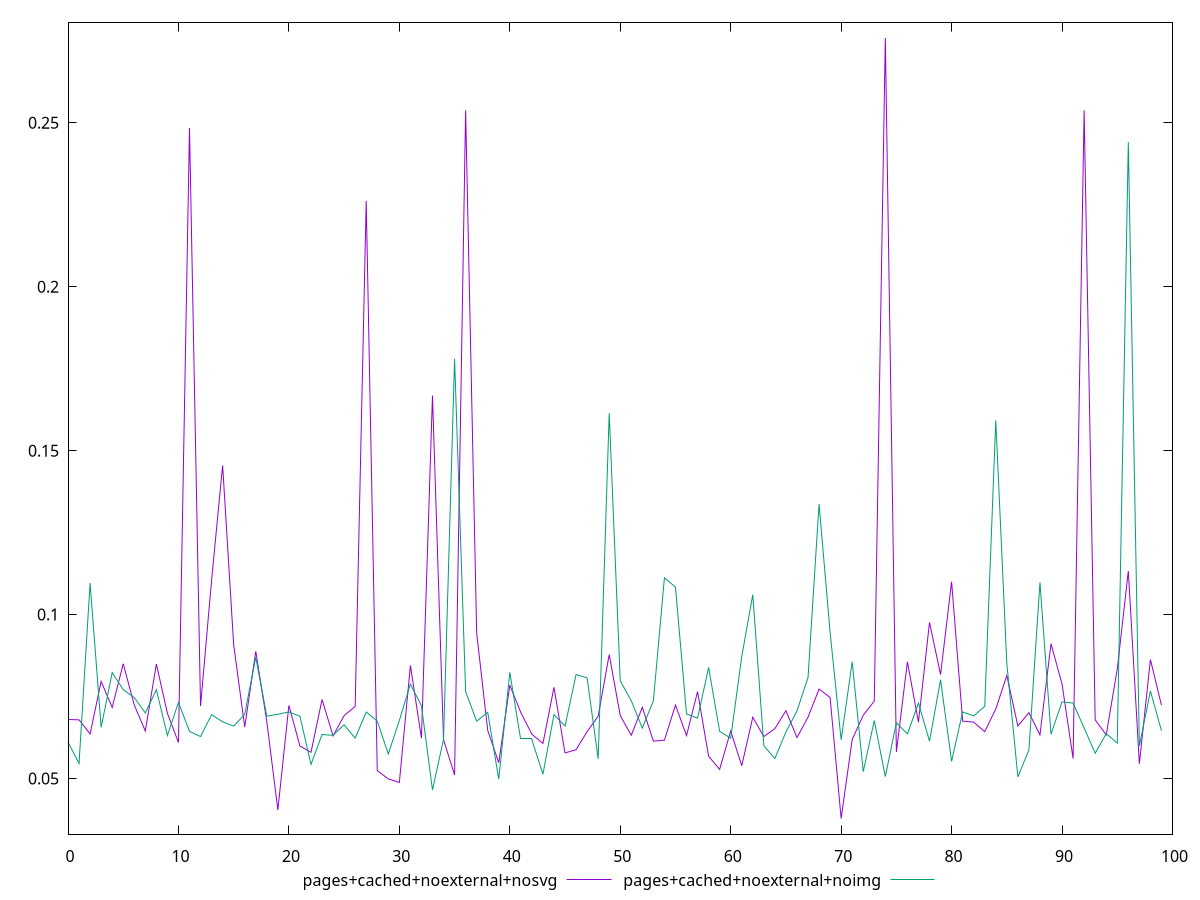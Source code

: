 reset
set terminal svg size 640, 500
set output "reprap/network-rtt/comparison/line/7_vs_8.svg"

$pagesCachedNoexternalNosvg <<EOF
0 0.068
1 0.0679
2 0.06359999999999999
3 0.0796
4 0.0717
5 0.08499999999999999
6 0.07239999999999999
7 0.0645
8 0.08489999999999999
9 0.06989999999999999
10 0.061
11 0.24839999999999998
12 0.0721
13 0.1105
14 0.14550000000000002
15 0.0908
16 0.0657
17 0.08879999999999999
18 0.0674
19 0.040400000000000005
20 0.07229999999999999
21 0.059899999999999995
22 0.057999999999999996
23 0.0741
24 0.063
25 0.0692
26 0.072
27 0.22619999999999998
28 0.05239999999999999
29 0.0499
30 0.048799999999999996
31 0.0845
32 0.062299999999999994
33 0.16679999999999998
34 0.061799999999999994
35 0.0511
36 0.25379999999999997
37 0.09440000000000001
38 0.0647
39 0.0548
40 0.0785
41 0.0701
42 0.0635
43 0.0607
44 0.07780000000000001
45 0.05779999999999999
46 0.05879999999999999
47 0.0643
48 0.06899999999999999
49 0.08779999999999999
50 0.0692
51 0.06319999999999999
52 0.0717
53 0.061399999999999996
54 0.06169999999999999
55 0.07239999999999999
56 0.0631
57 0.0765
58 0.05679999999999999
59 0.05280000000000001
60 0.0645
61 0.053899999999999997
62 0.0687
63 0.0628
64 0.06520000000000001
65 0.0707
66 0.0625
67 0.0687
68 0.0773
69 0.0747
70 0.0378
71 0.0619
72 0.06929999999999999
73 0.0736
74 0.2759
75 0.0581
76 0.0856
77 0.0672
78 0.09759999999999999
79 0.0817
80 0.11
81 0.0675
82 0.0672
83 0.0643
84 0.07119999999999999
85 0.08139999999999999
86 0.066
87 0.0701
88 0.0633
89 0.0911
90 0.0788
91 0.056100000000000004
92 0.25379999999999997
93 0.0679
94 0.0633
95 0.08339999999999999
96 0.11329999999999998
97 0.0545
98 0.0863
99 0.07239999999999999
EOF

$pagesCachedNoexternalNoimg <<EOF
0 0.061099999999999995
1 0.0546
2 0.1096
3 0.0656
4 0.0823
5 0.0771
6 0.0747
7 0.06999999999999999
8 0.0771
9 0.0631
10 0.0732
11 0.0644
12 0.0628
13 0.06949999999999999
14 0.0673
15 0.066
16 0.0696
17 0.087
18 0.06899999999999999
19 0.0696
20 0.07029999999999999
21 0.06899999999999999
22 0.05430000000000001
23 0.0634
24 0.06319999999999999
25 0.0664
26 0.062299999999999994
27 0.07029999999999999
28 0.0675
29 0.057499999999999996
30 0.0677
31 0.0788
32 0.0722
33 0.0465
34 0.062
35 0.17800000000000002
36 0.0765
37 0.0675
38 0.0702
39 0.049800000000000004
40 0.0824
41 0.062099999999999995
42 0.06209999999999999
43 0.051300000000000005
44 0.06949999999999999
45 0.066
46 0.0817
47 0.08070000000000001
48 0.055999999999999994
49 0.16140000000000002
50 0.0798
51 0.0737
52 0.0654
53 0.0737
54 0.11120000000000001
55 0.1084
56 0.06969999999999998
57 0.0684
58 0.0839
59 0.0644
60 0.062299999999999994
61 0.0872
62 0.10609999999999999
63 0.059999999999999984
64 0.056100000000000004
65 0.0642
66 0.0706
67 0.08080000000000001
68 0.13369999999999999
69 0.09459999999999999
70 0.061799999999999994
71 0.0856
72 0.0521
73 0.0677
74 0.05059999999999999
75 0.067
76 0.06359999999999999
77 0.073
78 0.061399999999999996
79 0.0801
80 0.05520000000000001
81 0.07029999999999999
82 0.0691
83 0.072
84 0.1592
85 0.0851
86 0.050499999999999996
87 0.05869999999999999
88 0.10980000000000001
89 0.0635
90 0.07339999999999999
91 0.073
92 0.0654
93 0.057699999999999994
94 0.0637
95 0.06079999999999999
96 0.24409999999999998
97 0.059899999999999995
98 0.07669999999999999
99 0.0646
EOF

set key outside below
set yrange [0.033038:0.28066199999999997]

plot \
  $pagesCachedNoexternalNosvg title "pages+cached+noexternal+nosvg" with line, \
  $pagesCachedNoexternalNoimg title "pages+cached+noexternal+noimg" with line, \


reset